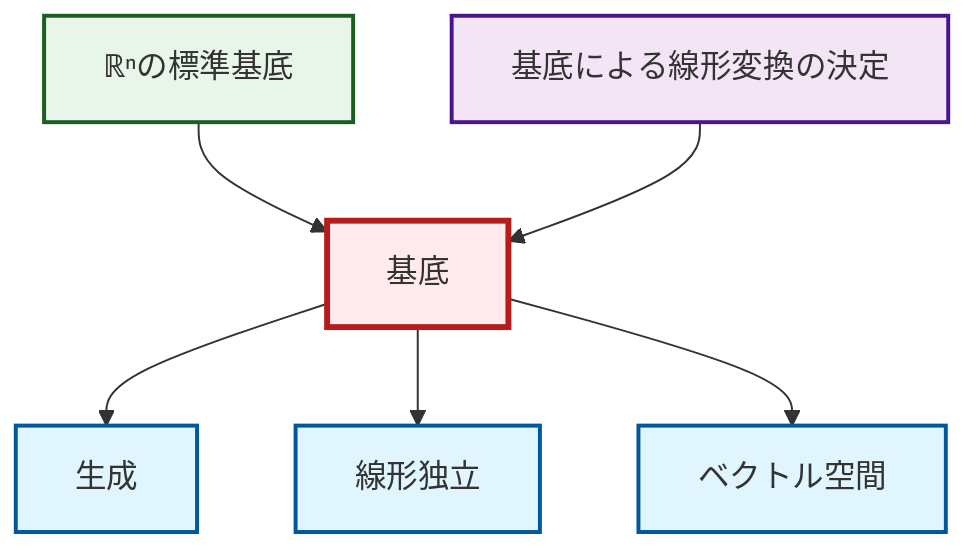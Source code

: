 graph TD
    classDef definition fill:#e1f5fe,stroke:#01579b,stroke-width:2px
    classDef theorem fill:#f3e5f5,stroke:#4a148c,stroke-width:2px
    classDef axiom fill:#fff3e0,stroke:#e65100,stroke-width:2px
    classDef example fill:#e8f5e9,stroke:#1b5e20,stroke-width:2px
    classDef current fill:#ffebee,stroke:#b71c1c,stroke-width:3px
    def-linear-independence["線形独立"]:::definition
    ex-standard-basis-rn["ℝⁿの標準基底"]:::example
    def-vector-space["ベクトル空間"]:::definition
    def-span["生成"]:::definition
    def-basis["基底"]:::definition
    thm-linear-transformation-basis["基底による線形変換の決定"]:::theorem
    def-basis --> def-span
    def-basis --> def-linear-independence
    ex-standard-basis-rn --> def-basis
    thm-linear-transformation-basis --> def-basis
    def-basis --> def-vector-space
    class def-basis current